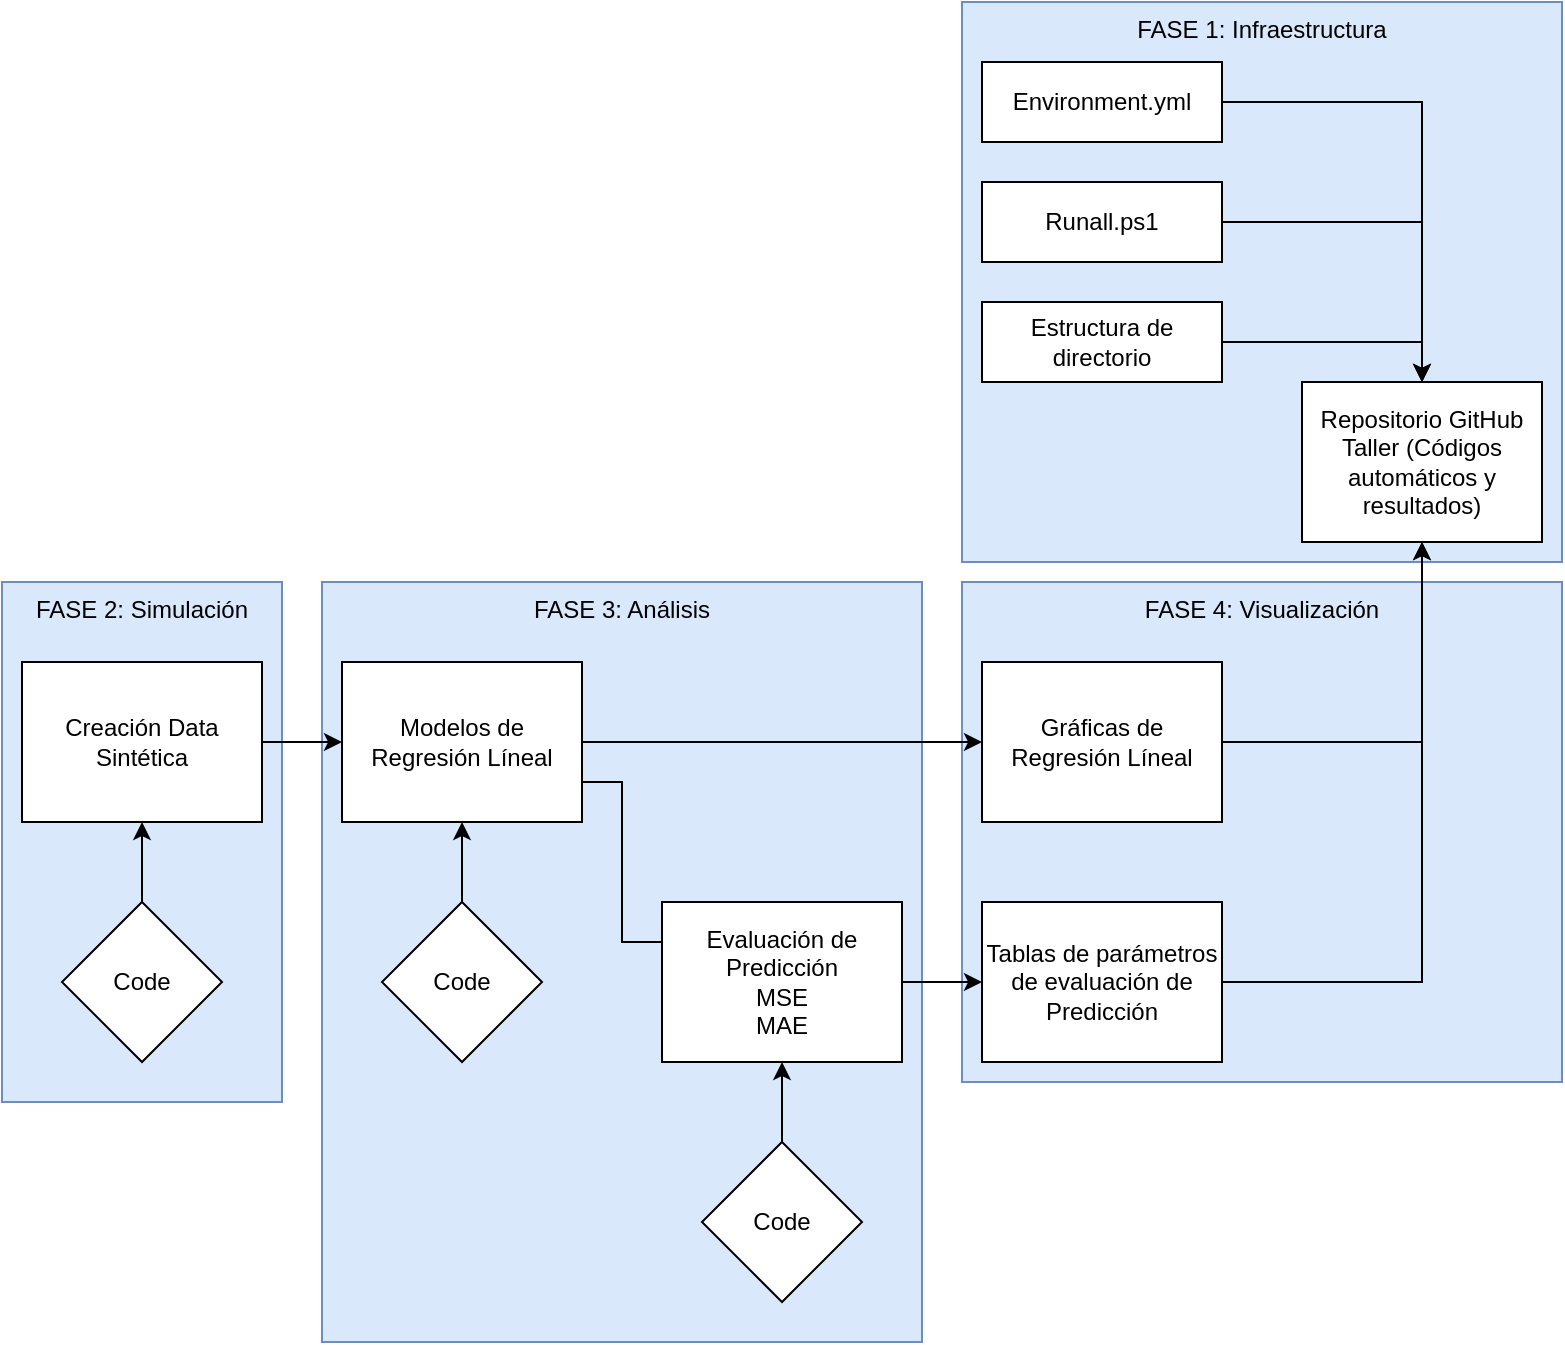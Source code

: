 <mxfile version="26.0.16">
  <diagram id="C5RBs43oDa-KdzZeNtuy" name="Page-1">
    <mxGraphModel dx="1434" dy="746" grid="1" gridSize="10" guides="1" tooltips="1" connect="1" arrows="1" fold="1" page="1" pageScale="1" pageWidth="827" pageHeight="1169" math="0" shadow="0">
      <root>
        <mxCell id="WIyWlLk6GJQsqaUBKTNV-0" />
        <mxCell id="WIyWlLk6GJQsqaUBKTNV-1" parent="WIyWlLk6GJQsqaUBKTNV-0" />
        <mxCell id="Ou6zg915MSrA24JWReV--35" value="&lt;div style=&quot;&quot;&gt;&lt;span style=&quot;background-color: transparent; color: light-dark(rgb(0, 0, 0), rgb(255, 255, 255));&quot;&gt;FASE 1: Infraestructura&lt;/span&gt;&lt;/div&gt;&lt;div&gt;&lt;/div&gt;" style="rounded=0;whiteSpace=wrap;html=1;fillColor=#dae8fc;strokeColor=#6c8ebf;align=center;verticalAlign=top;" vertex="1" parent="WIyWlLk6GJQsqaUBKTNV-1">
          <mxGeometry x="510" y="30" width="300" height="280" as="geometry" />
        </mxCell>
        <mxCell id="Ou6zg915MSrA24JWReV--34" value="&lt;div style=&quot;&quot;&gt;&lt;span style=&quot;background-color: transparent; color: light-dark(rgb(0, 0, 0), rgb(255, 255, 255));&quot;&gt;FASE 4: Visualización&lt;/span&gt;&lt;/div&gt;&lt;div&gt;&lt;/div&gt;" style="rounded=0;whiteSpace=wrap;html=1;fillColor=#dae8fc;strokeColor=#6c8ebf;align=center;verticalAlign=top;" vertex="1" parent="WIyWlLk6GJQsqaUBKTNV-1">
          <mxGeometry x="510" y="320" width="300" height="250" as="geometry" />
        </mxCell>
        <mxCell id="Ou6zg915MSrA24JWReV--31" value="&lt;div style=&quot;&quot;&gt;&lt;span style=&quot;background-color: transparent; color: light-dark(rgb(0, 0, 0), rgb(255, 255, 255));&quot;&gt;FASE 3: Análisis&lt;/span&gt;&lt;/div&gt;&lt;div&gt;&lt;/div&gt;" style="rounded=0;whiteSpace=wrap;html=1;fillColor=#dae8fc;strokeColor=#6c8ebf;align=center;verticalAlign=top;" vertex="1" parent="WIyWlLk6GJQsqaUBKTNV-1">
          <mxGeometry x="190" y="320" width="300" height="380" as="geometry" />
        </mxCell>
        <mxCell id="Ou6zg915MSrA24JWReV--30" value="&lt;div style=&quot;&quot;&gt;&lt;span style=&quot;background-color: transparent; color: light-dark(rgb(0, 0, 0), rgb(255, 255, 255));&quot;&gt;FASE 2: Simulación&lt;/span&gt;&lt;/div&gt;&lt;div&gt;&lt;/div&gt;" style="rounded=0;whiteSpace=wrap;html=1;fillColor=#dae8fc;strokeColor=#6c8ebf;align=center;verticalAlign=top;" vertex="1" parent="WIyWlLk6GJQsqaUBKTNV-1">
          <mxGeometry x="30" y="320" width="140" height="260" as="geometry" />
        </mxCell>
        <mxCell id="Ou6zg915MSrA24JWReV--13" value="" style="edgeStyle=orthogonalEdgeStyle;rounded=0;orthogonalLoop=1;jettySize=auto;html=1;" edge="1" parent="WIyWlLk6GJQsqaUBKTNV-1" source="Ou6zg915MSrA24JWReV--1" target="Ou6zg915MSrA24JWReV--2">
          <mxGeometry relative="1" as="geometry" />
        </mxCell>
        <mxCell id="Ou6zg915MSrA24JWReV--1" value="Creación Data Sintética" style="rounded=0;whiteSpace=wrap;html=1;" vertex="1" parent="WIyWlLk6GJQsqaUBKTNV-1">
          <mxGeometry x="40" y="360" width="120" height="80" as="geometry" />
        </mxCell>
        <mxCell id="Ou6zg915MSrA24JWReV--14" style="edgeStyle=orthogonalEdgeStyle;rounded=0;orthogonalLoop=1;jettySize=auto;html=1;entryX=0;entryY=0.5;entryDx=0;entryDy=0;exitX=1;exitY=0.75;exitDx=0;exitDy=0;" edge="1" parent="WIyWlLk6GJQsqaUBKTNV-1" source="Ou6zg915MSrA24JWReV--2">
          <mxGeometry relative="1" as="geometry">
            <mxPoint x="340" y="420" as="sourcePoint" />
            <mxPoint x="400" y="500" as="targetPoint" />
            <Array as="points">
              <mxPoint x="340" y="420" />
              <mxPoint x="340" y="500" />
            </Array>
          </mxGeometry>
        </mxCell>
        <mxCell id="Ou6zg915MSrA24JWReV--15" style="edgeStyle=orthogonalEdgeStyle;rounded=0;orthogonalLoop=1;jettySize=auto;html=1;entryX=0;entryY=0.5;entryDx=0;entryDy=0;" edge="1" parent="WIyWlLk6GJQsqaUBKTNV-1" source="Ou6zg915MSrA24JWReV--2" target="Ou6zg915MSrA24JWReV--6">
          <mxGeometry relative="1" as="geometry" />
        </mxCell>
        <mxCell id="Ou6zg915MSrA24JWReV--2" value="Modelos de Regresión Líneal" style="rounded=0;whiteSpace=wrap;html=1;" vertex="1" parent="WIyWlLk6GJQsqaUBKTNV-1">
          <mxGeometry x="200" y="360" width="120" height="80" as="geometry" />
        </mxCell>
        <mxCell id="Ou6zg915MSrA24JWReV--20" style="edgeStyle=orthogonalEdgeStyle;rounded=0;orthogonalLoop=1;jettySize=auto;html=1;entryX=0;entryY=0.5;entryDx=0;entryDy=0;" edge="1" parent="WIyWlLk6GJQsqaUBKTNV-1" source="Ou6zg915MSrA24JWReV--3" target="Ou6zg915MSrA24JWReV--5">
          <mxGeometry relative="1" as="geometry" />
        </mxCell>
        <mxCell id="Ou6zg915MSrA24JWReV--3" value="Evaluación de Predicción&lt;br&gt;MSE&lt;br&gt;MAE" style="rounded=0;whiteSpace=wrap;html=1;" vertex="1" parent="WIyWlLk6GJQsqaUBKTNV-1">
          <mxGeometry x="360" y="480" width="120" height="80" as="geometry" />
        </mxCell>
        <mxCell id="Ou6zg915MSrA24JWReV--21" style="edgeStyle=orthogonalEdgeStyle;rounded=0;orthogonalLoop=1;jettySize=auto;html=1;entryX=0.5;entryY=1;entryDx=0;entryDy=0;" edge="1" parent="WIyWlLk6GJQsqaUBKTNV-1" source="Ou6zg915MSrA24JWReV--5" target="Ou6zg915MSrA24JWReV--16">
          <mxGeometry relative="1" as="geometry" />
        </mxCell>
        <mxCell id="Ou6zg915MSrA24JWReV--5" value="Tablas de parámetros de evaluación de Predicción" style="rounded=0;whiteSpace=wrap;html=1;" vertex="1" parent="WIyWlLk6GJQsqaUBKTNV-1">
          <mxGeometry x="520" y="480" width="120" height="80" as="geometry" />
        </mxCell>
        <mxCell id="Ou6zg915MSrA24JWReV--19" style="edgeStyle=orthogonalEdgeStyle;rounded=0;orthogonalLoop=1;jettySize=auto;html=1;exitX=1;exitY=0.5;exitDx=0;exitDy=0;entryX=0.5;entryY=1;entryDx=0;entryDy=0;" edge="1" parent="WIyWlLk6GJQsqaUBKTNV-1" source="Ou6zg915MSrA24JWReV--6" target="Ou6zg915MSrA24JWReV--16">
          <mxGeometry relative="1" as="geometry" />
        </mxCell>
        <mxCell id="Ou6zg915MSrA24JWReV--6" value="Gráficas de Regresión Líneal" style="rounded=0;whiteSpace=wrap;html=1;" vertex="1" parent="WIyWlLk6GJQsqaUBKTNV-1">
          <mxGeometry x="520" y="360" width="120" height="80" as="geometry" />
        </mxCell>
        <mxCell id="Ou6zg915MSrA24JWReV--12" style="edgeStyle=orthogonalEdgeStyle;rounded=0;orthogonalLoop=1;jettySize=auto;html=1;entryX=0.5;entryY=1;entryDx=0;entryDy=0;" edge="1" parent="WIyWlLk6GJQsqaUBKTNV-1" source="Ou6zg915MSrA24JWReV--7" target="Ou6zg915MSrA24JWReV--1">
          <mxGeometry relative="1" as="geometry" />
        </mxCell>
        <mxCell id="Ou6zg915MSrA24JWReV--7" value="Code" style="rhombus;whiteSpace=wrap;html=1;" vertex="1" parent="WIyWlLk6GJQsqaUBKTNV-1">
          <mxGeometry x="60" y="480" width="80" height="80" as="geometry" />
        </mxCell>
        <mxCell id="Ou6zg915MSrA24JWReV--33" style="edgeStyle=orthogonalEdgeStyle;rounded=0;orthogonalLoop=1;jettySize=auto;html=1;exitX=0.5;exitY=0;exitDx=0;exitDy=0;entryX=0.5;entryY=1;entryDx=0;entryDy=0;" edge="1" parent="WIyWlLk6GJQsqaUBKTNV-1" source="Ou6zg915MSrA24JWReV--8" target="Ou6zg915MSrA24JWReV--2">
          <mxGeometry relative="1" as="geometry" />
        </mxCell>
        <mxCell id="Ou6zg915MSrA24JWReV--8" value="Code" style="rhombus;whiteSpace=wrap;html=1;" vertex="1" parent="WIyWlLk6GJQsqaUBKTNV-1">
          <mxGeometry x="220" y="480" width="80" height="80" as="geometry" />
        </mxCell>
        <mxCell id="Ou6zg915MSrA24JWReV--10" style="edgeStyle=orthogonalEdgeStyle;rounded=0;orthogonalLoop=1;jettySize=auto;html=1;entryX=0.5;entryY=1;entryDx=0;entryDy=0;" edge="1" parent="WIyWlLk6GJQsqaUBKTNV-1" source="Ou6zg915MSrA24JWReV--9" target="Ou6zg915MSrA24JWReV--3">
          <mxGeometry relative="1" as="geometry" />
        </mxCell>
        <mxCell id="Ou6zg915MSrA24JWReV--9" value="Code" style="rhombus;whiteSpace=wrap;html=1;" vertex="1" parent="WIyWlLk6GJQsqaUBKTNV-1">
          <mxGeometry x="380" y="600" width="80" height="80" as="geometry" />
        </mxCell>
        <mxCell id="Ou6zg915MSrA24JWReV--16" value="Repositorio GitHub Taller (Códigos automáticos y resultados)" style="rounded=0;whiteSpace=wrap;html=1;" vertex="1" parent="WIyWlLk6GJQsqaUBKTNV-1">
          <mxGeometry x="680" y="220" width="120" height="80" as="geometry" />
        </mxCell>
        <mxCell id="Ou6zg915MSrA24JWReV--26" style="edgeStyle=orthogonalEdgeStyle;rounded=0;orthogonalLoop=1;jettySize=auto;html=1;exitX=1;exitY=0.5;exitDx=0;exitDy=0;entryX=0.5;entryY=0;entryDx=0;entryDy=0;" edge="1" parent="WIyWlLk6GJQsqaUBKTNV-1" source="Ou6zg915MSrA24JWReV--23" target="Ou6zg915MSrA24JWReV--16">
          <mxGeometry relative="1" as="geometry" />
        </mxCell>
        <mxCell id="Ou6zg915MSrA24JWReV--23" value="Environment.yml" style="rounded=0;whiteSpace=wrap;html=1;" vertex="1" parent="WIyWlLk6GJQsqaUBKTNV-1">
          <mxGeometry x="520" y="60" width="120" height="40" as="geometry" />
        </mxCell>
        <mxCell id="Ou6zg915MSrA24JWReV--27" style="edgeStyle=orthogonalEdgeStyle;rounded=0;orthogonalLoop=1;jettySize=auto;html=1;exitX=1;exitY=0.5;exitDx=0;exitDy=0;entryX=0.5;entryY=0;entryDx=0;entryDy=0;" edge="1" parent="WIyWlLk6GJQsqaUBKTNV-1" source="Ou6zg915MSrA24JWReV--24" target="Ou6zg915MSrA24JWReV--16">
          <mxGeometry relative="1" as="geometry" />
        </mxCell>
        <mxCell id="Ou6zg915MSrA24JWReV--24" value="Runall.ps1" style="rounded=0;whiteSpace=wrap;html=1;" vertex="1" parent="WIyWlLk6GJQsqaUBKTNV-1">
          <mxGeometry x="520" y="120" width="120" height="40" as="geometry" />
        </mxCell>
        <mxCell id="Ou6zg915MSrA24JWReV--29" style="edgeStyle=orthogonalEdgeStyle;rounded=0;orthogonalLoop=1;jettySize=auto;html=1;entryX=0.5;entryY=0;entryDx=0;entryDy=0;" edge="1" parent="WIyWlLk6GJQsqaUBKTNV-1" source="Ou6zg915MSrA24JWReV--25" target="Ou6zg915MSrA24JWReV--16">
          <mxGeometry relative="1" as="geometry" />
        </mxCell>
        <mxCell id="Ou6zg915MSrA24JWReV--25" value="Estructura de directorio" style="rounded=0;whiteSpace=wrap;html=1;" vertex="1" parent="WIyWlLk6GJQsqaUBKTNV-1">
          <mxGeometry x="520" y="180" width="120" height="40" as="geometry" />
        </mxCell>
      </root>
    </mxGraphModel>
  </diagram>
</mxfile>
